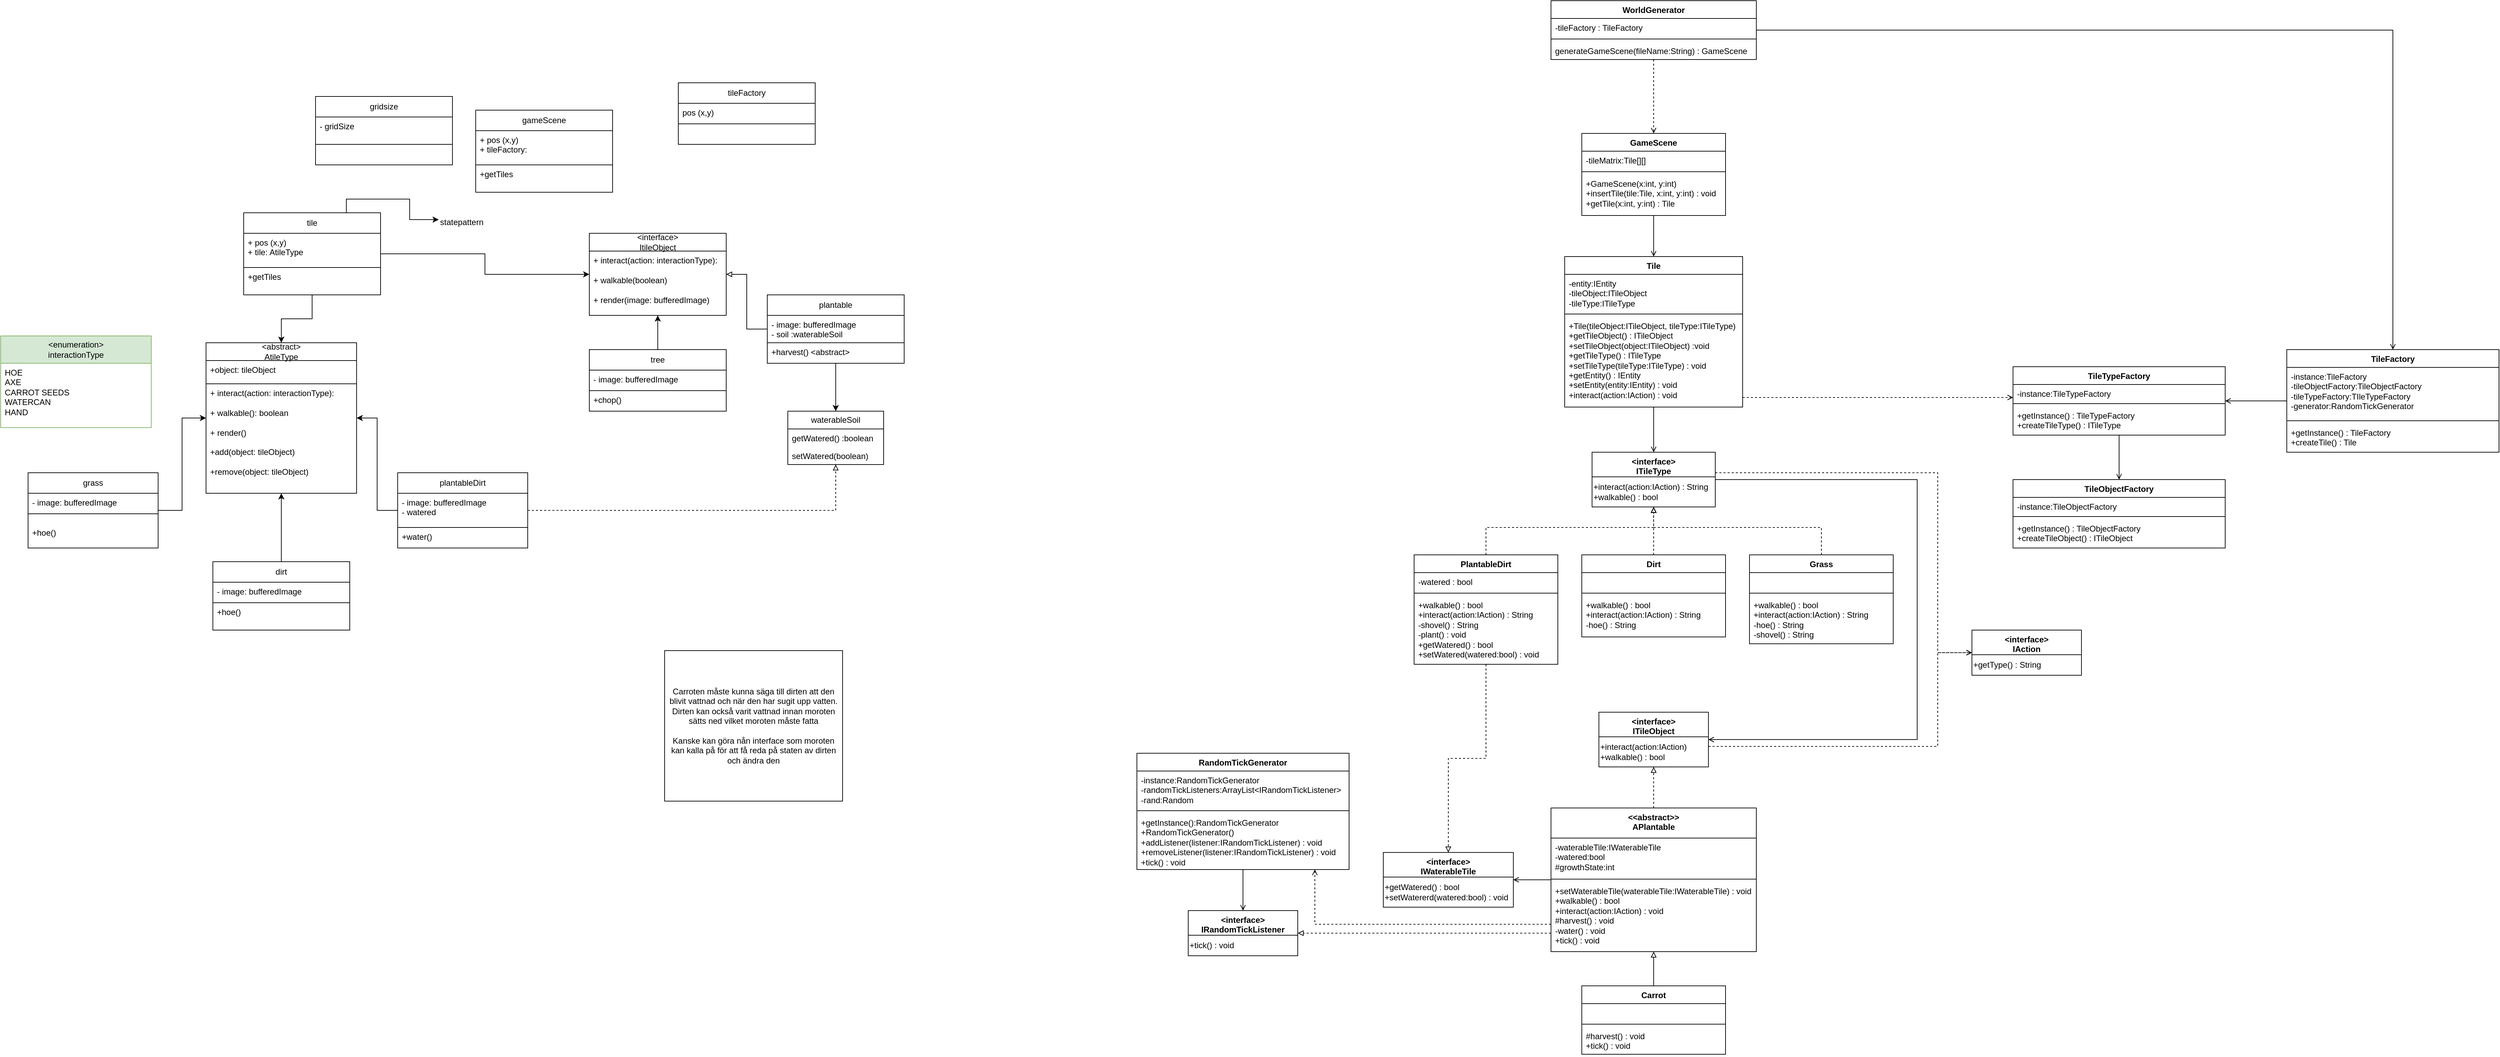 <mxfile version="25.0.3">
  <diagram name="Sida-1" id="Y1j0zhgqOLCsYzoXeZtR">
    <mxGraphModel dx="4975" dy="3433" grid="1" gridSize="10" guides="1" tooltips="1" connect="1" arrows="1" fold="1" page="1" pageScale="1" pageWidth="827" pageHeight="1169" math="0" shadow="0">
      <root>
        <mxCell id="0" />
        <mxCell id="1" parent="0" />
        <mxCell id="sIzIB-XZMuE6dHfO2kSs-16" value="&lt;div&gt;&amp;lt;abstract&amp;gt;&lt;br&gt;&lt;/div&gt;&lt;div&gt;AtileType&lt;/div&gt;" style="swimlane;fontStyle=0;childLayout=stackLayout;horizontal=1;startSize=26;fillColor=none;horizontalStack=0;resizeParent=1;resizeParentMax=0;resizeLast=0;collapsible=1;marginBottom=0;whiteSpace=wrap;html=1;" parent="1" vertex="1">
          <mxGeometry x="20" y="490" width="220" height="220" as="geometry" />
        </mxCell>
        <mxCell id="sIzIB-XZMuE6dHfO2kSs-78" value="+object: tileObject" style="text;strokeColor=none;fillColor=none;align=left;verticalAlign=top;spacingLeft=4;spacingRight=4;overflow=hidden;rotatable=0;points=[[0,0.5],[1,0.5]];portConstraint=eastwest;whiteSpace=wrap;html=1;" parent="sIzIB-XZMuE6dHfO2kSs-16" vertex="1">
          <mxGeometry y="26" width="220" height="34" as="geometry" />
        </mxCell>
        <mxCell id="sIzIB-XZMuE6dHfO2kSs-17" value="+ interact(action: interactionType):&lt;div&gt;&lt;br&gt;&lt;/div&gt;&lt;div&gt;+ walkable(): boolean&lt;br&gt;&lt;/div&gt;&lt;div&gt;&lt;br&gt;&lt;/div&gt;&lt;div&gt;+ render()&lt;br&gt;&lt;/div&gt;&lt;div&gt;&lt;br&gt;&lt;/div&gt;&lt;div&gt;+add(object: tileObject)&lt;/div&gt;&lt;div&gt;&lt;br&gt;&lt;/div&gt;&lt;div&gt;+remove(object: tileObject)&lt;/div&gt;&lt;div&gt;&lt;br&gt;&lt;/div&gt;&lt;div&gt;&lt;br&gt;&lt;/div&gt;" style="text;strokeColor=default;fillColor=none;align=left;verticalAlign=top;spacingLeft=4;spacingRight=4;overflow=hidden;rotatable=0;points=[[0,0.5],[1,0.5]];portConstraint=eastwest;whiteSpace=wrap;html=1;" parent="sIzIB-XZMuE6dHfO2kSs-16" vertex="1">
          <mxGeometry y="60" width="220" height="160" as="geometry" />
        </mxCell>
        <mxCell id="sIzIB-XZMuE6dHfO2kSs-32" style="edgeStyle=orthogonalEdgeStyle;rounded=0;orthogonalLoop=1;jettySize=auto;html=1;" parent="1" source="sIzIB-XZMuE6dHfO2kSs-30" target="sIzIB-XZMuE6dHfO2kSs-16" edge="1">
          <mxGeometry relative="1" as="geometry" />
        </mxCell>
        <mxCell id="WeTuNVZqNts5gVV0klB0-11" style="edgeStyle=orthogonalEdgeStyle;rounded=0;orthogonalLoop=1;jettySize=auto;html=1;endArrow=block;endFill=0;dashed=1;" parent="1" source="sIzIB-XZMuE6dHfO2kSs-30" target="WeTuNVZqNts5gVV0klB0-5" edge="1">
          <mxGeometry relative="1" as="geometry" />
        </mxCell>
        <mxCell id="sIzIB-XZMuE6dHfO2kSs-30" value="plantableDirt" style="swimlane;fontStyle=0;childLayout=stackLayout;horizontal=1;startSize=30;fillColor=none;horizontalStack=0;resizeParent=1;resizeParentMax=0;resizeLast=0;collapsible=1;marginBottom=0;whiteSpace=wrap;html=1;" parent="1" vertex="1">
          <mxGeometry x="300" y="680" width="190" height="110" as="geometry" />
        </mxCell>
        <mxCell id="sIzIB-XZMuE6dHfO2kSs-38" value="&lt;div&gt;- image: bufferedImage&lt;/div&gt;&lt;div&gt;- watered&lt;br&gt;&lt;/div&gt;" style="text;strokeColor=default;fillColor=none;align=left;verticalAlign=top;spacingLeft=4;spacingRight=4;overflow=hidden;rotatable=0;points=[[0,0.5],[1,0.5]];portConstraint=eastwest;whiteSpace=wrap;html=1;" parent="sIzIB-XZMuE6dHfO2kSs-30" vertex="1">
          <mxGeometry y="30" width="190" height="50" as="geometry" />
        </mxCell>
        <mxCell id="sIzIB-XZMuE6dHfO2kSs-37" value="&lt;div&gt;+water()&lt;br&gt;&lt;/div&gt;&lt;div&gt;&lt;br&gt;&lt;br&gt;&lt;/div&gt;" style="text;strokeColor=default;fillColor=none;align=left;verticalAlign=top;spacingLeft=4;spacingRight=4;overflow=hidden;rotatable=0;points=[[0,0.5],[1,0.5]];portConstraint=eastwest;whiteSpace=wrap;html=1;" parent="sIzIB-XZMuE6dHfO2kSs-30" vertex="1">
          <mxGeometry y="80" width="190" height="30" as="geometry" />
        </mxCell>
        <mxCell id="sIzIB-XZMuE6dHfO2kSs-42" style="edgeStyle=orthogonalEdgeStyle;rounded=0;orthogonalLoop=1;jettySize=auto;html=1;" parent="1" source="sIzIB-XZMuE6dHfO2kSs-39" target="sIzIB-XZMuE6dHfO2kSs-16" edge="1">
          <mxGeometry relative="1" as="geometry" />
        </mxCell>
        <mxCell id="sIzIB-XZMuE6dHfO2kSs-39" value="dirt" style="swimlane;fontStyle=0;childLayout=stackLayout;horizontal=1;startSize=30;fillColor=none;horizontalStack=0;resizeParent=1;resizeParentMax=0;resizeLast=0;collapsible=1;marginBottom=0;whiteSpace=wrap;html=1;" parent="1" vertex="1">
          <mxGeometry x="30" y="810" width="200" height="100" as="geometry" />
        </mxCell>
        <mxCell id="sIzIB-XZMuE6dHfO2kSs-40" value="&lt;div&gt;- image: bufferedImage&lt;/div&gt;" style="text;strokeColor=default;fillColor=none;align=left;verticalAlign=top;spacingLeft=4;spacingRight=4;overflow=hidden;rotatable=0;points=[[0,0.5],[1,0.5]];portConstraint=eastwest;whiteSpace=wrap;html=1;" parent="sIzIB-XZMuE6dHfO2kSs-39" vertex="1">
          <mxGeometry y="30" width="200" height="30" as="geometry" />
        </mxCell>
        <mxCell id="sIzIB-XZMuE6dHfO2kSs-41" value="&lt;div&gt;+hoe()&lt;br&gt;&lt;/div&gt;&lt;div&gt;&lt;br&gt;&lt;br&gt;&lt;/div&gt;" style="text;strokeColor=default;fillColor=none;align=left;verticalAlign=top;spacingLeft=4;spacingRight=4;overflow=hidden;rotatable=0;points=[[0,0.5],[1,0.5]];portConstraint=eastwest;whiteSpace=wrap;html=1;" parent="sIzIB-XZMuE6dHfO2kSs-39" vertex="1">
          <mxGeometry y="60" width="200" height="40" as="geometry" />
        </mxCell>
        <mxCell id="sIzIB-XZMuE6dHfO2kSs-46" style="edgeStyle=orthogonalEdgeStyle;rounded=0;orthogonalLoop=1;jettySize=auto;html=1;" parent="1" source="sIzIB-XZMuE6dHfO2kSs-43" target="sIzIB-XZMuE6dHfO2kSs-16" edge="1">
          <mxGeometry relative="1" as="geometry" />
        </mxCell>
        <mxCell id="sIzIB-XZMuE6dHfO2kSs-43" value="grass" style="swimlane;fontStyle=0;childLayout=stackLayout;horizontal=1;startSize=30;fillColor=none;horizontalStack=0;resizeParent=1;resizeParentMax=0;resizeLast=0;collapsible=1;marginBottom=0;whiteSpace=wrap;html=1;" parent="1" vertex="1">
          <mxGeometry x="-240" y="680" width="190" height="110" as="geometry" />
        </mxCell>
        <mxCell id="sIzIB-XZMuE6dHfO2kSs-44" value="&lt;div&gt;- image: bufferedImage&lt;/div&gt;" style="text;strokeColor=default;fillColor=none;align=left;verticalAlign=top;spacingLeft=4;spacingRight=4;overflow=hidden;rotatable=0;points=[[0,0.5],[1,0.5]];portConstraint=eastwest;whiteSpace=wrap;html=1;" parent="sIzIB-XZMuE6dHfO2kSs-43" vertex="1">
          <mxGeometry y="30" width="190" height="30" as="geometry" />
        </mxCell>
        <mxCell id="sIzIB-XZMuE6dHfO2kSs-45" value="&lt;br&gt;&lt;div&gt;+hoe()&lt;br&gt;&lt;/div&gt;&lt;div&gt;&lt;br&gt;&lt;br&gt;&lt;/div&gt;" style="text;strokeColor=default;fillColor=none;align=left;verticalAlign=top;spacingLeft=4;spacingRight=4;overflow=hidden;rotatable=0;points=[[0,0.5],[1,0.5]];portConstraint=eastwest;whiteSpace=wrap;html=1;" parent="sIzIB-XZMuE6dHfO2kSs-43" vertex="1">
          <mxGeometry y="60" width="190" height="50" as="geometry" />
        </mxCell>
        <mxCell id="sIzIB-XZMuE6dHfO2kSs-47" value="&lt;div&gt;&amp;lt;interface&amp;gt;&lt;br&gt;&lt;/div&gt;&lt;div&gt;ItileObject&lt;/div&gt;" style="swimlane;fontStyle=0;childLayout=stackLayout;horizontal=1;startSize=26;fillColor=none;horizontalStack=0;resizeParent=1;resizeParentMax=0;resizeLast=0;collapsible=1;marginBottom=0;whiteSpace=wrap;html=1;" parent="1" vertex="1">
          <mxGeometry x="580" y="330" width="200" height="120" as="geometry" />
        </mxCell>
        <mxCell id="sIzIB-XZMuE6dHfO2kSs-48" value="+ interact(action: interactionType):&lt;div&gt;&lt;br&gt;&lt;/div&gt;&lt;div&gt;+ walkable(boolean)&lt;/div&gt;&lt;div&gt;&lt;br&gt;&lt;/div&gt;&lt;div&gt;+ render(image: bufferedImage)&lt;br&gt;&lt;/div&gt;" style="text;strokeColor=none;fillColor=none;align=left;verticalAlign=top;spacingLeft=4;spacingRight=4;overflow=hidden;rotatable=0;points=[[0,0.5],[1,0.5]];portConstraint=eastwest;whiteSpace=wrap;html=1;" parent="sIzIB-XZMuE6dHfO2kSs-47" vertex="1">
          <mxGeometry y="26" width="200" height="94" as="geometry" />
        </mxCell>
        <mxCell id="sIzIB-XZMuE6dHfO2kSs-52" style="edgeStyle=orthogonalEdgeStyle;rounded=0;orthogonalLoop=1;jettySize=auto;html=1;endArrow=block;endFill=0;" parent="1" source="sIzIB-XZMuE6dHfO2kSs-49" target="sIzIB-XZMuE6dHfO2kSs-47" edge="1">
          <mxGeometry relative="1" as="geometry" />
        </mxCell>
        <mxCell id="WeTuNVZqNts5gVV0klB0-9" style="edgeStyle=orthogonalEdgeStyle;rounded=0;orthogonalLoop=1;jettySize=auto;html=1;" parent="1" source="sIzIB-XZMuE6dHfO2kSs-49" target="WeTuNVZqNts5gVV0klB0-5" edge="1">
          <mxGeometry relative="1" as="geometry" />
        </mxCell>
        <mxCell id="sIzIB-XZMuE6dHfO2kSs-49" value="plantable" style="swimlane;fontStyle=0;childLayout=stackLayout;horizontal=1;startSize=30;fillColor=none;horizontalStack=0;resizeParent=1;resizeParentMax=0;resizeLast=0;collapsible=1;marginBottom=0;whiteSpace=wrap;html=1;" parent="1" vertex="1">
          <mxGeometry x="840" y="420" width="200" height="100" as="geometry" />
        </mxCell>
        <mxCell id="sIzIB-XZMuE6dHfO2kSs-50" value="&lt;div&gt;- image: bufferedImage&lt;/div&gt;&lt;div&gt;- soil :waterableSoil&lt;/div&gt;" style="text;strokeColor=default;fillColor=none;align=left;verticalAlign=top;spacingLeft=4;spacingRight=4;overflow=hidden;rotatable=0;points=[[0,0.5],[1,0.5]];portConstraint=eastwest;whiteSpace=wrap;html=1;" parent="sIzIB-XZMuE6dHfO2kSs-49" vertex="1">
          <mxGeometry y="30" width="200" height="40" as="geometry" />
        </mxCell>
        <mxCell id="sIzIB-XZMuE6dHfO2kSs-51" value="&lt;div&gt;+harvest() &amp;lt;abstract&amp;gt;&lt;br&gt;&lt;/div&gt;&lt;div&gt;&lt;br&gt;&lt;br&gt;&lt;/div&gt;" style="text;strokeColor=default;fillColor=none;align=left;verticalAlign=top;spacingLeft=4;spacingRight=4;overflow=hidden;rotatable=0;points=[[0,0.5],[1,0.5]];portConstraint=eastwest;whiteSpace=wrap;html=1;" parent="sIzIB-XZMuE6dHfO2kSs-49" vertex="1">
          <mxGeometry y="70" width="200" height="30" as="geometry" />
        </mxCell>
        <mxCell id="sIzIB-XZMuE6dHfO2kSs-56" style="edgeStyle=orthogonalEdgeStyle;rounded=0;orthogonalLoop=1;jettySize=auto;html=1;" parent="1" source="sIzIB-XZMuE6dHfO2kSs-53" target="sIzIB-XZMuE6dHfO2kSs-47" edge="1">
          <mxGeometry relative="1" as="geometry" />
        </mxCell>
        <mxCell id="sIzIB-XZMuE6dHfO2kSs-53" value="tree" style="swimlane;fontStyle=0;childLayout=stackLayout;horizontal=1;startSize=30;fillColor=none;horizontalStack=0;resizeParent=1;resizeParentMax=0;resizeLast=0;collapsible=1;marginBottom=0;whiteSpace=wrap;html=1;" parent="1" vertex="1">
          <mxGeometry x="580" y="500" width="200" height="90" as="geometry" />
        </mxCell>
        <mxCell id="sIzIB-XZMuE6dHfO2kSs-54" value="&lt;div&gt;- image: bufferedImage&lt;/div&gt;" style="text;strokeColor=default;fillColor=none;align=left;verticalAlign=top;spacingLeft=4;spacingRight=4;overflow=hidden;rotatable=0;points=[[0,0.5],[1,0.5]];portConstraint=eastwest;whiteSpace=wrap;html=1;" parent="sIzIB-XZMuE6dHfO2kSs-53" vertex="1">
          <mxGeometry y="30" width="200" height="30" as="geometry" />
        </mxCell>
        <mxCell id="sIzIB-XZMuE6dHfO2kSs-55" value="&lt;div&gt;+chop()&lt;br&gt;&lt;/div&gt;&lt;div&gt;&lt;br&gt;&lt;br&gt;&lt;/div&gt;" style="text;strokeColor=default;fillColor=none;align=left;verticalAlign=top;spacingLeft=4;spacingRight=4;overflow=hidden;rotatable=0;points=[[0,0.5],[1,0.5]];portConstraint=eastwest;whiteSpace=wrap;html=1;" parent="sIzIB-XZMuE6dHfO2kSs-53" vertex="1">
          <mxGeometry y="60" width="200" height="30" as="geometry" />
        </mxCell>
        <mxCell id="sIzIB-XZMuE6dHfO2kSs-57" value="&amp;lt;enumeration&amp;gt;&lt;br&gt;&lt;div&gt;interactionType&lt;/div&gt;" style="swimlane;fontStyle=0;childLayout=stackLayout;horizontal=1;startSize=40;fillColor=#d5e8d4;horizontalStack=0;resizeParent=1;resizeParentMax=0;resizeLast=0;collapsible=1;marginBottom=0;whiteSpace=wrap;html=1;strokeColor=#82b366;" parent="1" vertex="1">
          <mxGeometry x="-280" y="480" width="220" height="134" as="geometry" />
        </mxCell>
        <mxCell id="sIzIB-XZMuE6dHfO2kSs-58" value="&lt;div&gt;HOE&lt;/div&gt;&lt;div&gt;AXE&lt;/div&gt;&lt;div&gt;CARROT SEEDS&lt;/div&gt;&lt;div&gt;WATERCAN&lt;/div&gt;&lt;div&gt;HAND&lt;br&gt;&lt;/div&gt;" style="text;strokeColor=none;fillColor=none;align=left;verticalAlign=top;spacingLeft=4;spacingRight=4;overflow=hidden;rotatable=0;points=[[0,0.5],[1,0.5]];portConstraint=eastwest;whiteSpace=wrap;html=1;" parent="sIzIB-XZMuE6dHfO2kSs-57" vertex="1">
          <mxGeometry y="40" width="220" height="94" as="geometry" />
        </mxCell>
        <mxCell id="sIzIB-XZMuE6dHfO2kSs-66" value="gameScene" style="swimlane;fontStyle=0;childLayout=stackLayout;horizontal=1;startSize=30;fillColor=none;horizontalStack=0;resizeParent=1;resizeParentMax=0;resizeLast=0;collapsible=1;marginBottom=0;whiteSpace=wrap;html=1;" parent="1" vertex="1">
          <mxGeometry x="414" y="150" width="200" height="120" as="geometry" />
        </mxCell>
        <mxCell id="sIzIB-XZMuE6dHfO2kSs-67" value="&lt;div&gt;+ pos (x,y)&lt;/div&gt;&lt;div&gt;+ tileFactory:&lt;br&gt;&lt;/div&gt;" style="text;strokeColor=default;fillColor=none;align=left;verticalAlign=top;spacingLeft=4;spacingRight=4;overflow=hidden;rotatable=0;points=[[0,0.5],[1,0.5]];portConstraint=eastwest;whiteSpace=wrap;html=1;" parent="sIzIB-XZMuE6dHfO2kSs-66" vertex="1">
          <mxGeometry y="30" width="200" height="50" as="geometry" />
        </mxCell>
        <mxCell id="sIzIB-XZMuE6dHfO2kSs-68" value="&lt;div&gt;+getTiles&lt;/div&gt;&lt;div&gt;&lt;br&gt;&lt;/div&gt;" style="text;strokeColor=default;fillColor=none;align=left;verticalAlign=top;spacingLeft=4;spacingRight=4;overflow=hidden;rotatable=0;points=[[0,0.5],[1,0.5]];portConstraint=eastwest;whiteSpace=wrap;html=1;" parent="sIzIB-XZMuE6dHfO2kSs-66" vertex="1">
          <mxGeometry y="80" width="200" height="40" as="geometry" />
        </mxCell>
        <mxCell id="sIzIB-XZMuE6dHfO2kSs-69" value="gridsize" style="swimlane;fontStyle=0;childLayout=stackLayout;horizontal=1;startSize=30;fillColor=none;horizontalStack=0;resizeParent=1;resizeParentMax=0;resizeLast=0;collapsible=1;marginBottom=0;whiteSpace=wrap;html=1;" parent="1" vertex="1">
          <mxGeometry x="180" y="130" width="200" height="100" as="geometry" />
        </mxCell>
        <mxCell id="sIzIB-XZMuE6dHfO2kSs-70" value="- gridSize" style="text;strokeColor=default;fillColor=none;align=left;verticalAlign=top;spacingLeft=4;spacingRight=4;overflow=hidden;rotatable=0;points=[[0,0.5],[1,0.5]];portConstraint=eastwest;whiteSpace=wrap;html=1;" parent="sIzIB-XZMuE6dHfO2kSs-69" vertex="1">
          <mxGeometry y="30" width="200" height="40" as="geometry" />
        </mxCell>
        <mxCell id="sIzIB-XZMuE6dHfO2kSs-71" value="&lt;div&gt;&lt;br&gt;&lt;/div&gt;&lt;div&gt;&lt;br&gt;&lt;br&gt;&lt;/div&gt;" style="text;strokeColor=default;fillColor=none;align=left;verticalAlign=top;spacingLeft=4;spacingRight=4;overflow=hidden;rotatable=0;points=[[0,0.5],[1,0.5]];portConstraint=eastwest;whiteSpace=wrap;html=1;" parent="sIzIB-XZMuE6dHfO2kSs-69" vertex="1">
          <mxGeometry y="70" width="200" height="30" as="geometry" />
        </mxCell>
        <mxCell id="sIzIB-XZMuE6dHfO2kSs-72" value="tileFactory" style="swimlane;fontStyle=0;childLayout=stackLayout;horizontal=1;startSize=30;fillColor=none;horizontalStack=0;resizeParent=1;resizeParentMax=0;resizeLast=0;collapsible=1;marginBottom=0;whiteSpace=wrap;html=1;" parent="1" vertex="1">
          <mxGeometry x="710" y="110" width="200" height="90" as="geometry" />
        </mxCell>
        <mxCell id="sIzIB-XZMuE6dHfO2kSs-73" value="pos (x,y)" style="text;strokeColor=default;fillColor=none;align=left;verticalAlign=top;spacingLeft=4;spacingRight=4;overflow=hidden;rotatable=0;points=[[0,0.5],[1,0.5]];portConstraint=eastwest;whiteSpace=wrap;html=1;" parent="sIzIB-XZMuE6dHfO2kSs-72" vertex="1">
          <mxGeometry y="30" width="200" height="30" as="geometry" />
        </mxCell>
        <mxCell id="sIzIB-XZMuE6dHfO2kSs-74" value="" style="text;strokeColor=default;fillColor=none;align=left;verticalAlign=top;spacingLeft=4;spacingRight=4;overflow=hidden;rotatable=0;points=[[0,0.5],[1,0.5]];portConstraint=eastwest;whiteSpace=wrap;html=1;" parent="sIzIB-XZMuE6dHfO2kSs-72" vertex="1">
          <mxGeometry y="60" width="200" height="30" as="geometry" />
        </mxCell>
        <mxCell id="sIzIB-XZMuE6dHfO2kSs-85" style="edgeStyle=orthogonalEdgeStyle;rounded=0;orthogonalLoop=1;jettySize=auto;html=1;exitX=0.75;exitY=0;exitDx=0;exitDy=0;" parent="1" source="sIzIB-XZMuE6dHfO2kSs-82" target="sIzIB-XZMuE6dHfO2kSs-86" edge="1">
          <mxGeometry relative="1" as="geometry">
            <mxPoint x="450" y="430" as="targetPoint" />
          </mxGeometry>
        </mxCell>
        <mxCell id="sIzIB-XZMuE6dHfO2kSs-87" style="edgeStyle=orthogonalEdgeStyle;rounded=0;orthogonalLoop=1;jettySize=auto;html=1;" parent="1" source="sIzIB-XZMuE6dHfO2kSs-82" target="sIzIB-XZMuE6dHfO2kSs-16" edge="1">
          <mxGeometry relative="1" as="geometry" />
        </mxCell>
        <mxCell id="sIzIB-XZMuE6dHfO2kSs-88" style="edgeStyle=orthogonalEdgeStyle;rounded=0;orthogonalLoop=1;jettySize=auto;html=1;" parent="1" source="sIzIB-XZMuE6dHfO2kSs-82" target="sIzIB-XZMuE6dHfO2kSs-47" edge="1">
          <mxGeometry relative="1" as="geometry" />
        </mxCell>
        <mxCell id="sIzIB-XZMuE6dHfO2kSs-82" value="tile" style="swimlane;fontStyle=0;childLayout=stackLayout;horizontal=1;startSize=30;fillColor=none;horizontalStack=0;resizeParent=1;resizeParentMax=0;resizeLast=0;collapsible=1;marginBottom=0;whiteSpace=wrap;html=1;" parent="1" vertex="1">
          <mxGeometry x="75" y="300" width="200" height="120" as="geometry" />
        </mxCell>
        <mxCell id="sIzIB-XZMuE6dHfO2kSs-83" value="&lt;div&gt;+ pos (x,y)&lt;/div&gt;&lt;div&gt;+ tile: AtileType&lt;br&gt;&lt;/div&gt;" style="text;strokeColor=default;fillColor=none;align=left;verticalAlign=top;spacingLeft=4;spacingRight=4;overflow=hidden;rotatable=0;points=[[0,0.5],[1,0.5]];portConstraint=eastwest;whiteSpace=wrap;html=1;" parent="sIzIB-XZMuE6dHfO2kSs-82" vertex="1">
          <mxGeometry y="30" width="200" height="50" as="geometry" />
        </mxCell>
        <mxCell id="sIzIB-XZMuE6dHfO2kSs-84" value="&lt;div&gt;+getTiles&lt;/div&gt;&lt;div&gt;&lt;br&gt;&lt;/div&gt;" style="text;strokeColor=default;fillColor=none;align=left;verticalAlign=top;spacingLeft=4;spacingRight=4;overflow=hidden;rotatable=0;points=[[0,0.5],[1,0.5]];portConstraint=eastwest;whiteSpace=wrap;html=1;" parent="sIzIB-XZMuE6dHfO2kSs-82" vertex="1">
          <mxGeometry y="80" width="200" height="40" as="geometry" />
        </mxCell>
        <mxCell id="sIzIB-XZMuE6dHfO2kSs-86" value="statepattern" style="text;html=1;whiteSpace=wrap;overflow=hidden;rounded=0;" parent="1" vertex="1">
          <mxGeometry x="360" y="300" width="180" height="20" as="geometry" />
        </mxCell>
        <mxCell id="WeTuNVZqNts5gVV0klB0-1" value="Carroten måste kunna säga till dirten att den blivit vattnad och när den har sugit upp vatten. Dirten kan också varit vattnad innan moroten sätts ned vilket moroten måste fatta&lt;div&gt;&lt;br&gt;&lt;/div&gt;&lt;div&gt;Kanske kan göra nån interface som moroten kan kalla på för att få reda på staten av dirten och ändra den&lt;/div&gt;" style="rounded=0;whiteSpace=wrap;html=1;" parent="1" vertex="1">
          <mxGeometry x="690" y="940" width="260" height="220" as="geometry" />
        </mxCell>
        <mxCell id="WeTuNVZqNts5gVV0klB0-5" value="waterableSoil" style="swimlane;fontStyle=0;childLayout=stackLayout;horizontal=1;startSize=26;fillColor=none;horizontalStack=0;resizeParent=1;resizeParentMax=0;resizeLast=0;collapsible=1;marginBottom=0;whiteSpace=wrap;html=1;" parent="1" vertex="1">
          <mxGeometry x="870" y="590" width="140" height="78" as="geometry" />
        </mxCell>
        <mxCell id="WeTuNVZqNts5gVV0klB0-6" value="getWatered() :boolean" style="text;strokeColor=none;fillColor=none;align=left;verticalAlign=top;spacingLeft=4;spacingRight=4;overflow=hidden;rotatable=0;points=[[0,0.5],[1,0.5]];portConstraint=eastwest;whiteSpace=wrap;html=1;" parent="WeTuNVZqNts5gVV0klB0-5" vertex="1">
          <mxGeometry y="26" width="140" height="26" as="geometry" />
        </mxCell>
        <mxCell id="WeTuNVZqNts5gVV0klB0-7" value="setWatered(boolean)" style="text;strokeColor=none;fillColor=none;align=left;verticalAlign=top;spacingLeft=4;spacingRight=4;overflow=hidden;rotatable=0;points=[[0,0.5],[1,0.5]];portConstraint=eastwest;whiteSpace=wrap;html=1;" parent="WeTuNVZqNts5gVV0klB0-5" vertex="1">
          <mxGeometry y="52" width="140" height="26" as="geometry" />
        </mxCell>
        <mxCell id="nK5WX2Lo6PBQWlpcMVZI-44" style="edgeStyle=orthogonalEdgeStyle;rounded=0;orthogonalLoop=1;jettySize=auto;html=1;endArrow=open;endFill=0;" parent="1" source="nK5WX2Lo6PBQWlpcMVZI-1" target="nK5WX2Lo6PBQWlpcMVZI-5" edge="1">
          <mxGeometry relative="1" as="geometry" />
        </mxCell>
        <mxCell id="nK5WX2Lo6PBQWlpcMVZI-1" value="GameScene" style="swimlane;fontStyle=1;align=center;verticalAlign=top;childLayout=stackLayout;horizontal=1;startSize=26;horizontalStack=0;resizeParent=1;resizeParentMax=0;resizeLast=0;collapsible=1;marginBottom=0;whiteSpace=wrap;html=1;" parent="1" vertex="1">
          <mxGeometry x="2030" y="184" width="210" height="120" as="geometry" />
        </mxCell>
        <mxCell id="nK5WX2Lo6PBQWlpcMVZI-2" value="-tileMatrix:Tile[][]" style="text;strokeColor=none;fillColor=none;align=left;verticalAlign=top;spacingLeft=4;spacingRight=4;overflow=hidden;rotatable=0;points=[[0,0.5],[1,0.5]];portConstraint=eastwest;whiteSpace=wrap;html=1;" parent="nK5WX2Lo6PBQWlpcMVZI-1" vertex="1">
          <mxGeometry y="26" width="210" height="26" as="geometry" />
        </mxCell>
        <mxCell id="nK5WX2Lo6PBQWlpcMVZI-3" value="" style="line;strokeWidth=1;fillColor=none;align=left;verticalAlign=middle;spacingTop=-1;spacingLeft=3;spacingRight=3;rotatable=0;labelPosition=right;points=[];portConstraint=eastwest;strokeColor=inherit;" parent="nK5WX2Lo6PBQWlpcMVZI-1" vertex="1">
          <mxGeometry y="52" width="210" height="8" as="geometry" />
        </mxCell>
        <mxCell id="nK5WX2Lo6PBQWlpcMVZI-4" value="+GameScene(x:int, y:int)&lt;div&gt;+insertTile(tile:Tile, x:int, y:int) : void&lt;/div&gt;&lt;div&gt;+getTile(x:int, y:int) : Tile&lt;/div&gt;" style="text;strokeColor=none;fillColor=none;align=left;verticalAlign=top;spacingLeft=4;spacingRight=4;overflow=hidden;rotatable=0;points=[[0,0.5],[1,0.5]];portConstraint=eastwest;whiteSpace=wrap;html=1;" parent="nK5WX2Lo6PBQWlpcMVZI-1" vertex="1">
          <mxGeometry y="60" width="210" height="60" as="geometry" />
        </mxCell>
        <mxCell id="nK5WX2Lo6PBQWlpcMVZI-48" style="edgeStyle=orthogonalEdgeStyle;rounded=0;orthogonalLoop=1;jettySize=auto;html=1;endArrow=open;endFill=0;" parent="1" source="nK5WX2Lo6PBQWlpcMVZI-5" target="nK5WX2Lo6PBQWlpcMVZI-18" edge="1">
          <mxGeometry relative="1" as="geometry" />
        </mxCell>
        <mxCell id="5G94WC8Hx6DRHlGbLjIm-7" style="edgeStyle=orthogonalEdgeStyle;rounded=0;orthogonalLoop=1;jettySize=auto;html=1;endArrow=open;endFill=0;dashed=1;" parent="1" source="nK5WX2Lo6PBQWlpcMVZI-5" target="nK5WX2Lo6PBQWlpcMVZI-66" edge="1">
          <mxGeometry relative="1" as="geometry">
            <Array as="points">
              <mxPoint x="2410" y="570" />
              <mxPoint x="2410" y="570" />
            </Array>
          </mxGeometry>
        </mxCell>
        <mxCell id="nK5WX2Lo6PBQWlpcMVZI-5" value="Tile" style="swimlane;fontStyle=1;align=center;verticalAlign=top;childLayout=stackLayout;horizontal=1;startSize=26;horizontalStack=0;resizeParent=1;resizeParentMax=0;resizeLast=0;collapsible=1;marginBottom=0;whiteSpace=wrap;html=1;" parent="1" vertex="1">
          <mxGeometry x="2005" y="364" width="260" height="220" as="geometry" />
        </mxCell>
        <mxCell id="nK5WX2Lo6PBQWlpcMVZI-6" value="-entity:IEntity&lt;div&gt;-tileObject:ITileObject&lt;/div&gt;&lt;div&gt;-tileType:ITileType&lt;/div&gt;" style="text;strokeColor=none;fillColor=none;align=left;verticalAlign=top;spacingLeft=4;spacingRight=4;overflow=hidden;rotatable=0;points=[[0,0.5],[1,0.5]];portConstraint=eastwest;whiteSpace=wrap;html=1;" parent="nK5WX2Lo6PBQWlpcMVZI-5" vertex="1">
          <mxGeometry y="26" width="260" height="54" as="geometry" />
        </mxCell>
        <mxCell id="nK5WX2Lo6PBQWlpcMVZI-7" value="" style="line;strokeWidth=1;fillColor=none;align=left;verticalAlign=middle;spacingTop=-1;spacingLeft=3;spacingRight=3;rotatable=0;labelPosition=right;points=[];portConstraint=eastwest;strokeColor=inherit;" parent="nK5WX2Lo6PBQWlpcMVZI-5" vertex="1">
          <mxGeometry y="80" width="260" height="8" as="geometry" />
        </mxCell>
        <mxCell id="nK5WX2Lo6PBQWlpcMVZI-8" value="+Tile(tileObject:ITileObject, tileType:ITileType)&lt;div&gt;+getTileObject() : ITileObject&lt;/div&gt;&lt;div&gt;+setTileObject(object:ITileObject) :void&lt;/div&gt;&lt;div&gt;+getTileType() : ITileType&lt;/div&gt;&lt;div&gt;+setTileType(tileType:ITileType) : void&lt;/div&gt;&lt;div&gt;+getEntity() : IEntity&lt;/div&gt;&lt;div&gt;+setEntity(entity:IEntity) : void&lt;/div&gt;&lt;div&gt;+interact(action:IAction) : void&lt;/div&gt;" style="text;strokeColor=none;fillColor=none;align=left;verticalAlign=top;spacingLeft=4;spacingRight=4;overflow=hidden;rotatable=0;points=[[0,0.5],[1,0.5]];portConstraint=eastwest;whiteSpace=wrap;html=1;" parent="nK5WX2Lo6PBQWlpcMVZI-5" vertex="1">
          <mxGeometry y="88" width="260" height="132" as="geometry" />
        </mxCell>
        <mxCell id="nK5WX2Lo6PBQWlpcMVZI-9" value="&amp;lt;interface&amp;gt;&lt;div&gt;IAction&lt;/div&gt;" style="swimlane;fontStyle=1;align=center;verticalAlign=top;childLayout=stackLayout;horizontal=1;startSize=36;horizontalStack=0;resizeParent=1;resizeParentMax=0;resizeLast=0;collapsible=1;marginBottom=0;whiteSpace=wrap;html=1;" parent="1" vertex="1">
          <mxGeometry x="2600" y="910" width="160" height="66" as="geometry" />
        </mxCell>
        <mxCell id="nK5WX2Lo6PBQWlpcMVZI-13" value="+getType() : String" style="text;html=1;align=left;verticalAlign=middle;whiteSpace=wrap;rounded=0;" parent="nK5WX2Lo6PBQWlpcMVZI-9" vertex="1">
          <mxGeometry y="36" width="160" height="30" as="geometry" />
        </mxCell>
        <mxCell id="5G94WC8Hx6DRHlGbLjIm-16" style="edgeStyle=orthogonalEdgeStyle;rounded=0;orthogonalLoop=1;jettySize=auto;html=1;dashed=1;endArrow=open;endFill=0;" parent="1" source="nK5WX2Lo6PBQWlpcMVZI-16" target="nK5WX2Lo6PBQWlpcMVZI-9" edge="1">
          <mxGeometry relative="1" as="geometry">
            <Array as="points">
              <mxPoint x="2550" y="1080" />
              <mxPoint x="2550" y="943" />
            </Array>
          </mxGeometry>
        </mxCell>
        <mxCell id="nK5WX2Lo6PBQWlpcMVZI-16" value="&amp;lt;interface&amp;gt;&lt;div&gt;ITileObject&lt;/div&gt;" style="swimlane;fontStyle=1;align=center;verticalAlign=top;childLayout=stackLayout;horizontal=1;startSize=36;horizontalStack=0;resizeParent=1;resizeParentMax=0;resizeLast=0;collapsible=1;marginBottom=0;whiteSpace=wrap;html=1;" parent="1" vertex="1">
          <mxGeometry x="2055" y="1030" width="160" height="80" as="geometry" />
        </mxCell>
        <mxCell id="nK5WX2Lo6PBQWlpcMVZI-17" value="+interact(action:IAction)&lt;div&gt;+walkable() : bool&lt;/div&gt;" style="text;html=1;align=left;verticalAlign=middle;whiteSpace=wrap;rounded=0;" parent="nK5WX2Lo6PBQWlpcMVZI-16" vertex="1">
          <mxGeometry y="36" width="160" height="44" as="geometry" />
        </mxCell>
        <mxCell id="5G94WC8Hx6DRHlGbLjIm-2" style="edgeStyle=orthogonalEdgeStyle;rounded=0;orthogonalLoop=1;jettySize=auto;html=1;endArrow=open;endFill=0;" parent="1" source="nK5WX2Lo6PBQWlpcMVZI-18" target="nK5WX2Lo6PBQWlpcMVZI-16" edge="1">
          <mxGeometry relative="1" as="geometry">
            <Array as="points">
              <mxPoint x="2520" y="690" />
              <mxPoint x="2520" y="1070" />
            </Array>
          </mxGeometry>
        </mxCell>
        <mxCell id="5G94WC8Hx6DRHlGbLjIm-15" style="edgeStyle=orthogonalEdgeStyle;rounded=0;orthogonalLoop=1;jettySize=auto;html=1;dashed=1;endArrow=open;endFill=0;" parent="1" source="nK5WX2Lo6PBQWlpcMVZI-18" target="nK5WX2Lo6PBQWlpcMVZI-9" edge="1">
          <mxGeometry relative="1" as="geometry">
            <Array as="points">
              <mxPoint x="2550" y="680" />
              <mxPoint x="2550" y="943" />
            </Array>
          </mxGeometry>
        </mxCell>
        <mxCell id="nK5WX2Lo6PBQWlpcMVZI-18" value="&amp;lt;interface&amp;gt;&lt;div&gt;ITileType&lt;/div&gt;" style="swimlane;fontStyle=1;align=center;verticalAlign=top;childLayout=stackLayout;horizontal=1;startSize=36;horizontalStack=0;resizeParent=1;resizeParentMax=0;resizeLast=0;collapsible=1;marginBottom=0;whiteSpace=wrap;html=1;" parent="1" vertex="1">
          <mxGeometry x="2045" y="650" width="180" height="80" as="geometry" />
        </mxCell>
        <mxCell id="nK5WX2Lo6PBQWlpcMVZI-19" value="+interact(action:IAction) : String&lt;div&gt;+walkable() : bool&lt;/div&gt;" style="text;html=1;align=left;verticalAlign=middle;whiteSpace=wrap;rounded=0;" parent="nK5WX2Lo6PBQWlpcMVZI-18" vertex="1">
          <mxGeometry y="36" width="180" height="44" as="geometry" />
        </mxCell>
        <mxCell id="nK5WX2Lo6PBQWlpcMVZI-20" value="&amp;lt;interface&amp;gt;&lt;div&gt;IRandomTickListener&lt;/div&gt;" style="swimlane;fontStyle=1;align=center;verticalAlign=top;childLayout=stackLayout;horizontal=1;startSize=36;horizontalStack=0;resizeParent=1;resizeParentMax=0;resizeLast=0;collapsible=1;marginBottom=0;whiteSpace=wrap;html=1;" parent="1" vertex="1">
          <mxGeometry x="1455" y="1320" width="160" height="66" as="geometry" />
        </mxCell>
        <mxCell id="nK5WX2Lo6PBQWlpcMVZI-21" value="+tick() : void" style="text;html=1;align=left;verticalAlign=middle;whiteSpace=wrap;rounded=0;" parent="nK5WX2Lo6PBQWlpcMVZI-20" vertex="1">
          <mxGeometry y="36" width="160" height="30" as="geometry" />
        </mxCell>
        <mxCell id="nK5WX2Lo6PBQWlpcMVZI-22" value="&amp;lt;interface&amp;gt;&lt;div&gt;IWaterableTile&lt;/div&gt;" style="swimlane;fontStyle=1;align=center;verticalAlign=top;childLayout=stackLayout;horizontal=1;startSize=36;horizontalStack=0;resizeParent=1;resizeParentMax=0;resizeLast=0;collapsible=1;marginBottom=0;whiteSpace=wrap;html=1;" parent="1" vertex="1">
          <mxGeometry x="1740" y="1235" width="190" height="80" as="geometry" />
        </mxCell>
        <mxCell id="nK5WX2Lo6PBQWlpcMVZI-23" value="+getWatered() : bool&lt;div&gt;+setWatererd(watered:bool) : void&lt;/div&gt;" style="text;html=1;align=left;verticalAlign=middle;whiteSpace=wrap;rounded=0;" parent="nK5WX2Lo6PBQWlpcMVZI-22" vertex="1">
          <mxGeometry y="36" width="190" height="44" as="geometry" />
        </mxCell>
        <mxCell id="nK5WX2Lo6PBQWlpcMVZI-46" style="edgeStyle=orthogonalEdgeStyle;rounded=0;orthogonalLoop=1;jettySize=auto;html=1;endArrow=block;endFill=0;dashed=1;" parent="1" source="nK5WX2Lo6PBQWlpcMVZI-24" target="nK5WX2Lo6PBQWlpcMVZI-16" edge="1">
          <mxGeometry relative="1" as="geometry" />
        </mxCell>
        <mxCell id="mcpX8rL_F4ztDte36ddD-1" style="edgeStyle=orthogonalEdgeStyle;rounded=0;orthogonalLoop=1;jettySize=auto;html=1;endArrow=open;endFill=0;" edge="1" parent="1" source="nK5WX2Lo6PBQWlpcMVZI-24" target="nK5WX2Lo6PBQWlpcMVZI-22">
          <mxGeometry relative="1" as="geometry" />
        </mxCell>
        <mxCell id="mcpX8rL_F4ztDte36ddD-2" style="edgeStyle=orthogonalEdgeStyle;rounded=0;orthogonalLoop=1;jettySize=auto;html=1;endArrow=block;endFill=0;dashed=1;" edge="1" parent="1" source="nK5WX2Lo6PBQWlpcMVZI-24" target="nK5WX2Lo6PBQWlpcMVZI-20">
          <mxGeometry relative="1" as="geometry">
            <Array as="points">
              <mxPoint x="1900" y="1353" />
              <mxPoint x="1900" y="1353" />
            </Array>
          </mxGeometry>
        </mxCell>
        <mxCell id="mcpX8rL_F4ztDte36ddD-3" style="edgeStyle=orthogonalEdgeStyle;rounded=0;orthogonalLoop=1;jettySize=auto;html=1;endArrow=open;endFill=0;dashed=1;" edge="1" parent="1" source="nK5WX2Lo6PBQWlpcMVZI-24" target="nK5WX2Lo6PBQWlpcMVZI-56">
          <mxGeometry relative="1" as="geometry">
            <Array as="points">
              <mxPoint x="1640" y="1340" />
            </Array>
          </mxGeometry>
        </mxCell>
        <mxCell id="nK5WX2Lo6PBQWlpcMVZI-24" value="&amp;lt;&amp;lt;abstract&amp;gt;&amp;gt;&lt;div&gt;APlantable&lt;/div&gt;" style="swimlane;fontStyle=1;align=center;verticalAlign=top;childLayout=stackLayout;horizontal=1;startSize=44;horizontalStack=0;resizeParent=1;resizeParentMax=0;resizeLast=0;collapsible=1;marginBottom=0;whiteSpace=wrap;html=1;" parent="1" vertex="1">
          <mxGeometry x="1985" y="1170" width="300" height="210" as="geometry" />
        </mxCell>
        <mxCell id="nK5WX2Lo6PBQWlpcMVZI-25" value="-waterableTile:IWaterableTile&lt;div&gt;-watered:bool&lt;/div&gt;&lt;div&gt;#growthState:int&lt;/div&gt;" style="text;strokeColor=none;fillColor=none;align=left;verticalAlign=top;spacingLeft=4;spacingRight=4;overflow=hidden;rotatable=0;points=[[0,0.5],[1,0.5]];portConstraint=eastwest;whiteSpace=wrap;html=1;" parent="nK5WX2Lo6PBQWlpcMVZI-24" vertex="1">
          <mxGeometry y="44" width="300" height="56" as="geometry" />
        </mxCell>
        <mxCell id="nK5WX2Lo6PBQWlpcMVZI-26" value="" style="line;strokeWidth=1;fillColor=none;align=left;verticalAlign=middle;spacingTop=-1;spacingLeft=3;spacingRight=3;rotatable=0;labelPosition=right;points=[];portConstraint=eastwest;strokeColor=inherit;" parent="nK5WX2Lo6PBQWlpcMVZI-24" vertex="1">
          <mxGeometry y="100" width="300" height="8" as="geometry" />
        </mxCell>
        <mxCell id="nK5WX2Lo6PBQWlpcMVZI-27" value="+setWaterableTile(waterableTile:IWaterableTile) : void&lt;div&gt;+walkable() : bool&lt;/div&gt;&lt;div&gt;+interact(action:IAction) : void&lt;/div&gt;&lt;div&gt;#harvest() : void&lt;/div&gt;&lt;div&gt;-water() : void&lt;/div&gt;&lt;div&gt;+tick() : void&lt;/div&gt;" style="text;strokeColor=none;fillColor=none;align=left;verticalAlign=top;spacingLeft=4;spacingRight=4;overflow=hidden;rotatable=0;points=[[0,0.5],[1,0.5]];portConstraint=eastwest;whiteSpace=wrap;html=1;" parent="nK5WX2Lo6PBQWlpcMVZI-24" vertex="1">
          <mxGeometry y="108" width="300" height="102" as="geometry" />
        </mxCell>
        <mxCell id="nK5WX2Lo6PBQWlpcMVZI-47" style="edgeStyle=orthogonalEdgeStyle;rounded=0;orthogonalLoop=1;jettySize=auto;html=1;endArrow=block;endFill=0;" parent="1" source="nK5WX2Lo6PBQWlpcMVZI-28" target="nK5WX2Lo6PBQWlpcMVZI-24" edge="1">
          <mxGeometry relative="1" as="geometry" />
        </mxCell>
        <mxCell id="nK5WX2Lo6PBQWlpcMVZI-28" value="Carrot" style="swimlane;fontStyle=1;align=center;verticalAlign=top;childLayout=stackLayout;horizontal=1;startSize=26;horizontalStack=0;resizeParent=1;resizeParentMax=0;resizeLast=0;collapsible=1;marginBottom=0;whiteSpace=wrap;html=1;" parent="1" vertex="1">
          <mxGeometry x="2030" y="1430" width="210" height="100" as="geometry" />
        </mxCell>
        <mxCell id="nK5WX2Lo6PBQWlpcMVZI-29" value="&amp;nbsp;" style="text;strokeColor=none;fillColor=none;align=left;verticalAlign=top;spacingLeft=4;spacingRight=4;overflow=hidden;rotatable=0;points=[[0,0.5],[1,0.5]];portConstraint=eastwest;whiteSpace=wrap;html=1;" parent="nK5WX2Lo6PBQWlpcMVZI-28" vertex="1">
          <mxGeometry y="26" width="210" height="26" as="geometry" />
        </mxCell>
        <mxCell id="nK5WX2Lo6PBQWlpcMVZI-30" value="" style="line;strokeWidth=1;fillColor=none;align=left;verticalAlign=middle;spacingTop=-1;spacingLeft=3;spacingRight=3;rotatable=0;labelPosition=right;points=[];portConstraint=eastwest;strokeColor=inherit;" parent="nK5WX2Lo6PBQWlpcMVZI-28" vertex="1">
          <mxGeometry y="52" width="210" height="8" as="geometry" />
        </mxCell>
        <mxCell id="nK5WX2Lo6PBQWlpcMVZI-31" value="#harvest() : void&lt;div&gt;+tick() : void&lt;/div&gt;" style="text;strokeColor=none;fillColor=none;align=left;verticalAlign=top;spacingLeft=4;spacingRight=4;overflow=hidden;rotatable=0;points=[[0,0.5],[1,0.5]];portConstraint=eastwest;whiteSpace=wrap;html=1;" parent="nK5WX2Lo6PBQWlpcMVZI-28" vertex="1">
          <mxGeometry y="60" width="210" height="40" as="geometry" />
        </mxCell>
        <mxCell id="nK5WX2Lo6PBQWlpcMVZI-51" style="edgeStyle=orthogonalEdgeStyle;rounded=0;orthogonalLoop=1;jettySize=auto;html=1;dashed=1;endArrow=block;endFill=0;" parent="1" source="nK5WX2Lo6PBQWlpcMVZI-32" target="nK5WX2Lo6PBQWlpcMVZI-18" edge="1">
          <mxGeometry relative="1" as="geometry" />
        </mxCell>
        <mxCell id="nK5WX2Lo6PBQWlpcMVZI-32" value="Dirt" style="swimlane;fontStyle=1;align=center;verticalAlign=top;childLayout=stackLayout;horizontal=1;startSize=26;horizontalStack=0;resizeParent=1;resizeParentMax=0;resizeLast=0;collapsible=1;marginBottom=0;whiteSpace=wrap;html=1;" parent="1" vertex="1">
          <mxGeometry x="2030" y="800" width="210" height="120" as="geometry" />
        </mxCell>
        <mxCell id="nK5WX2Lo6PBQWlpcMVZI-33" value="&amp;nbsp;" style="text;strokeColor=none;fillColor=none;align=left;verticalAlign=top;spacingLeft=4;spacingRight=4;overflow=hidden;rotatable=0;points=[[0,0.5],[1,0.5]];portConstraint=eastwest;whiteSpace=wrap;html=1;" parent="nK5WX2Lo6PBQWlpcMVZI-32" vertex="1">
          <mxGeometry y="26" width="210" height="26" as="geometry" />
        </mxCell>
        <mxCell id="nK5WX2Lo6PBQWlpcMVZI-34" value="" style="line;strokeWidth=1;fillColor=none;align=left;verticalAlign=middle;spacingTop=-1;spacingLeft=3;spacingRight=3;rotatable=0;labelPosition=right;points=[];portConstraint=eastwest;strokeColor=inherit;" parent="nK5WX2Lo6PBQWlpcMVZI-32" vertex="1">
          <mxGeometry y="52" width="210" height="8" as="geometry" />
        </mxCell>
        <mxCell id="nK5WX2Lo6PBQWlpcMVZI-35" value="+walkable() : bool&lt;div&gt;+interact(action:IAction) : String&lt;/div&gt;&lt;div&gt;-hoe() : String&lt;/div&gt;" style="text;strokeColor=none;fillColor=none;align=left;verticalAlign=top;spacingLeft=4;spacingRight=4;overflow=hidden;rotatable=0;points=[[0,0.5],[1,0.5]];portConstraint=eastwest;whiteSpace=wrap;html=1;" parent="nK5WX2Lo6PBQWlpcMVZI-32" vertex="1">
          <mxGeometry y="60" width="210" height="60" as="geometry" />
        </mxCell>
        <mxCell id="nK5WX2Lo6PBQWlpcMVZI-52" style="edgeStyle=orthogonalEdgeStyle;rounded=0;orthogonalLoop=1;jettySize=auto;html=1;endArrow=block;endFill=0;dashed=1;" parent="1" source="nK5WX2Lo6PBQWlpcMVZI-36" target="nK5WX2Lo6PBQWlpcMVZI-18" edge="1">
          <mxGeometry relative="1" as="geometry">
            <Array as="points">
              <mxPoint x="2380" y="760" />
              <mxPoint x="2135" y="760" />
            </Array>
          </mxGeometry>
        </mxCell>
        <mxCell id="nK5WX2Lo6PBQWlpcMVZI-36" value="Grass" style="swimlane;fontStyle=1;align=center;verticalAlign=top;childLayout=stackLayout;horizontal=1;startSize=26;horizontalStack=0;resizeParent=1;resizeParentMax=0;resizeLast=0;collapsible=1;marginBottom=0;whiteSpace=wrap;html=1;" parent="1" vertex="1">
          <mxGeometry x="2275" y="800" width="210" height="130" as="geometry" />
        </mxCell>
        <mxCell id="nK5WX2Lo6PBQWlpcMVZI-37" value="&amp;nbsp;" style="text;strokeColor=none;fillColor=none;align=left;verticalAlign=top;spacingLeft=4;spacingRight=4;overflow=hidden;rotatable=0;points=[[0,0.5],[1,0.5]];portConstraint=eastwest;whiteSpace=wrap;html=1;" parent="nK5WX2Lo6PBQWlpcMVZI-36" vertex="1">
          <mxGeometry y="26" width="210" height="26" as="geometry" />
        </mxCell>
        <mxCell id="nK5WX2Lo6PBQWlpcMVZI-38" value="" style="line;strokeWidth=1;fillColor=none;align=left;verticalAlign=middle;spacingTop=-1;spacingLeft=3;spacingRight=3;rotatable=0;labelPosition=right;points=[];portConstraint=eastwest;strokeColor=inherit;" parent="nK5WX2Lo6PBQWlpcMVZI-36" vertex="1">
          <mxGeometry y="52" width="210" height="8" as="geometry" />
        </mxCell>
        <mxCell id="nK5WX2Lo6PBQWlpcMVZI-39" value="+walkable() : bool&lt;div&gt;+interact(action:IAction) : String&lt;/div&gt;&lt;div&gt;-hoe() : String&lt;/div&gt;&lt;div&gt;-shovel() : String&lt;/div&gt;" style="text;strokeColor=none;fillColor=none;align=left;verticalAlign=top;spacingLeft=4;spacingRight=4;overflow=hidden;rotatable=0;points=[[0,0.5],[1,0.5]];portConstraint=eastwest;whiteSpace=wrap;html=1;" parent="nK5WX2Lo6PBQWlpcMVZI-36" vertex="1">
          <mxGeometry y="60" width="210" height="70" as="geometry" />
        </mxCell>
        <mxCell id="nK5WX2Lo6PBQWlpcMVZI-50" style="edgeStyle=orthogonalEdgeStyle;rounded=0;orthogonalLoop=1;jettySize=auto;html=1;dashed=1;endArrow=block;endFill=0;" parent="1" source="nK5WX2Lo6PBQWlpcMVZI-40" target="nK5WX2Lo6PBQWlpcMVZI-18" edge="1">
          <mxGeometry relative="1" as="geometry">
            <Array as="points">
              <mxPoint x="1890" y="760" />
              <mxPoint x="2135" y="760" />
            </Array>
          </mxGeometry>
        </mxCell>
        <mxCell id="5G94WC8Hx6DRHlGbLjIm-1" style="edgeStyle=orthogonalEdgeStyle;rounded=0;orthogonalLoop=1;jettySize=auto;html=1;endArrow=block;endFill=0;dashed=1;" parent="1" source="nK5WX2Lo6PBQWlpcMVZI-40" target="nK5WX2Lo6PBQWlpcMVZI-22" edge="1">
          <mxGeometry relative="1" as="geometry" />
        </mxCell>
        <mxCell id="nK5WX2Lo6PBQWlpcMVZI-40" value="PlantableDirt" style="swimlane;fontStyle=1;align=center;verticalAlign=top;childLayout=stackLayout;horizontal=1;startSize=26;horizontalStack=0;resizeParent=1;resizeParentMax=0;resizeLast=0;collapsible=1;marginBottom=0;whiteSpace=wrap;html=1;" parent="1" vertex="1">
          <mxGeometry x="1785" y="800" width="210" height="160" as="geometry" />
        </mxCell>
        <mxCell id="nK5WX2Lo6PBQWlpcMVZI-41" value="-watered : bool" style="text;strokeColor=none;fillColor=none;align=left;verticalAlign=top;spacingLeft=4;spacingRight=4;overflow=hidden;rotatable=0;points=[[0,0.5],[1,0.5]];portConstraint=eastwest;whiteSpace=wrap;html=1;" parent="nK5WX2Lo6PBQWlpcMVZI-40" vertex="1">
          <mxGeometry y="26" width="210" height="26" as="geometry" />
        </mxCell>
        <mxCell id="nK5WX2Lo6PBQWlpcMVZI-42" value="" style="line;strokeWidth=1;fillColor=none;align=left;verticalAlign=middle;spacingTop=-1;spacingLeft=3;spacingRight=3;rotatable=0;labelPosition=right;points=[];portConstraint=eastwest;strokeColor=inherit;" parent="nK5WX2Lo6PBQWlpcMVZI-40" vertex="1">
          <mxGeometry y="52" width="210" height="8" as="geometry" />
        </mxCell>
        <mxCell id="nK5WX2Lo6PBQWlpcMVZI-43" value="+walkable() : bool&lt;div&gt;+interact(action:IAction) : String&lt;/div&gt;&lt;div&gt;-shovel() : String&lt;/div&gt;&lt;div&gt;-plant() : void&lt;/div&gt;&lt;div&gt;+getWatered() : bool&lt;/div&gt;&lt;div&gt;+setWatered(watered:bool) : void&lt;/div&gt;" style="text;strokeColor=none;fillColor=none;align=left;verticalAlign=top;spacingLeft=4;spacingRight=4;overflow=hidden;rotatable=0;points=[[0,0.5],[1,0.5]];portConstraint=eastwest;whiteSpace=wrap;html=1;" parent="nK5WX2Lo6PBQWlpcMVZI-40" vertex="1">
          <mxGeometry y="60" width="210" height="100" as="geometry" />
        </mxCell>
        <mxCell id="nK5WX2Lo6PBQWlpcMVZI-61" style="edgeStyle=orthogonalEdgeStyle;rounded=0;orthogonalLoop=1;jettySize=auto;html=1;endArrow=open;endFill=0;" parent="1" source="nK5WX2Lo6PBQWlpcMVZI-56" target="nK5WX2Lo6PBQWlpcMVZI-20" edge="1">
          <mxGeometry relative="1" as="geometry" />
        </mxCell>
        <mxCell id="nK5WX2Lo6PBQWlpcMVZI-56" value="RandomTickGenerator" style="swimlane;fontStyle=1;align=center;verticalAlign=top;childLayout=stackLayout;horizontal=1;startSize=26;horizontalStack=0;resizeParent=1;resizeParentMax=0;resizeLast=0;collapsible=1;marginBottom=0;whiteSpace=wrap;html=1;" parent="1" vertex="1">
          <mxGeometry x="1380" y="1090" width="310" height="170" as="geometry" />
        </mxCell>
        <mxCell id="nK5WX2Lo6PBQWlpcMVZI-57" value="-instance:RandomTickGenerator&lt;div&gt;-randomTickListeners:ArrayList&amp;lt;IRandomTickListener&amp;gt;&lt;/div&gt;&lt;div&gt;-rand:Random&lt;/div&gt;" style="text;strokeColor=none;fillColor=none;align=left;verticalAlign=top;spacingLeft=4;spacingRight=4;overflow=hidden;rotatable=0;points=[[0,0.5],[1,0.5]];portConstraint=eastwest;whiteSpace=wrap;html=1;" parent="nK5WX2Lo6PBQWlpcMVZI-56" vertex="1">
          <mxGeometry y="26" width="310" height="54" as="geometry" />
        </mxCell>
        <mxCell id="nK5WX2Lo6PBQWlpcMVZI-58" value="" style="line;strokeWidth=1;fillColor=none;align=left;verticalAlign=middle;spacingTop=-1;spacingLeft=3;spacingRight=3;rotatable=0;labelPosition=right;points=[];portConstraint=eastwest;strokeColor=inherit;" parent="nK5WX2Lo6PBQWlpcMVZI-56" vertex="1">
          <mxGeometry y="80" width="310" height="8" as="geometry" />
        </mxCell>
        <mxCell id="nK5WX2Lo6PBQWlpcMVZI-59" value="+getInstance():RandomTickGenerator&lt;div&gt;+RandomTickGenerator()&lt;/div&gt;&lt;div&gt;+addListener(listener:IRandomTickListener) : void&lt;/div&gt;&lt;div&gt;+removeListener(listener:IRandomTickListener) : void&lt;/div&gt;&lt;div&gt;+tick() : void&lt;/div&gt;" style="text;strokeColor=none;fillColor=none;align=left;verticalAlign=top;spacingLeft=4;spacingRight=4;overflow=hidden;rotatable=0;points=[[0,0.5],[1,0.5]];portConstraint=eastwest;whiteSpace=wrap;html=1;" parent="nK5WX2Lo6PBQWlpcMVZI-56" vertex="1">
          <mxGeometry y="88" width="310" height="82" as="geometry" />
        </mxCell>
        <mxCell id="5G94WC8Hx6DRHlGbLjIm-3" style="edgeStyle=orthogonalEdgeStyle;rounded=0;orthogonalLoop=1;jettySize=auto;html=1;endArrow=open;endFill=0;" parent="1" source="nK5WX2Lo6PBQWlpcMVZI-62" target="nK5WX2Lo6PBQWlpcMVZI-66" edge="1">
          <mxGeometry relative="1" as="geometry" />
        </mxCell>
        <mxCell id="nK5WX2Lo6PBQWlpcMVZI-62" value="TileFactory" style="swimlane;fontStyle=1;align=center;verticalAlign=top;childLayout=stackLayout;horizontal=1;startSize=26;horizontalStack=0;resizeParent=1;resizeParentMax=0;resizeLast=0;collapsible=1;marginBottom=0;whiteSpace=wrap;html=1;" parent="1" vertex="1">
          <mxGeometry x="3060" y="500" width="310" height="150" as="geometry" />
        </mxCell>
        <mxCell id="nK5WX2Lo6PBQWlpcMVZI-63" value="-instance:TileFactory&lt;div&gt;-tileObjectFactory:TileObjectFactory&lt;/div&gt;&lt;div&gt;-tileTypeFactory:TIleTypeFactory&lt;/div&gt;&lt;div&gt;-generator:RandomTickGenerator&lt;/div&gt;" style="text;strokeColor=none;fillColor=none;align=left;verticalAlign=top;spacingLeft=4;spacingRight=4;overflow=hidden;rotatable=0;points=[[0,0.5],[1,0.5]];portConstraint=eastwest;whiteSpace=wrap;html=1;" parent="nK5WX2Lo6PBQWlpcMVZI-62" vertex="1">
          <mxGeometry y="26" width="310" height="74" as="geometry" />
        </mxCell>
        <mxCell id="nK5WX2Lo6PBQWlpcMVZI-64" value="" style="line;strokeWidth=1;fillColor=none;align=left;verticalAlign=middle;spacingTop=-1;spacingLeft=3;spacingRight=3;rotatable=0;labelPosition=right;points=[];portConstraint=eastwest;strokeColor=inherit;" parent="nK5WX2Lo6PBQWlpcMVZI-62" vertex="1">
          <mxGeometry y="100" width="310" height="8" as="geometry" />
        </mxCell>
        <mxCell id="nK5WX2Lo6PBQWlpcMVZI-65" value="+getInstance() : TileFactory&lt;div&gt;+createTile() : Tile&lt;/div&gt;" style="text;strokeColor=none;fillColor=none;align=left;verticalAlign=top;spacingLeft=4;spacingRight=4;overflow=hidden;rotatable=0;points=[[0,0.5],[1,0.5]];portConstraint=eastwest;whiteSpace=wrap;html=1;" parent="nK5WX2Lo6PBQWlpcMVZI-62" vertex="1">
          <mxGeometry y="108" width="310" height="42" as="geometry" />
        </mxCell>
        <mxCell id="5G94WC8Hx6DRHlGbLjIm-4" style="edgeStyle=orthogonalEdgeStyle;rounded=0;orthogonalLoop=1;jettySize=auto;html=1;endArrow=open;endFill=0;" parent="1" source="nK5WX2Lo6PBQWlpcMVZI-66" target="nK5WX2Lo6PBQWlpcMVZI-70" edge="1">
          <mxGeometry relative="1" as="geometry" />
        </mxCell>
        <mxCell id="nK5WX2Lo6PBQWlpcMVZI-66" value="TileTypeFactory" style="swimlane;fontStyle=1;align=center;verticalAlign=top;childLayout=stackLayout;horizontal=1;startSize=26;horizontalStack=0;resizeParent=1;resizeParentMax=0;resizeLast=0;collapsible=1;marginBottom=0;whiteSpace=wrap;html=1;" parent="1" vertex="1">
          <mxGeometry x="2660" y="525" width="310" height="100" as="geometry" />
        </mxCell>
        <mxCell id="nK5WX2Lo6PBQWlpcMVZI-67" value="-instance:TileTypeFactory&lt;div&gt;&lt;br&gt;&lt;/div&gt;" style="text;strokeColor=none;fillColor=none;align=left;verticalAlign=top;spacingLeft=4;spacingRight=4;overflow=hidden;rotatable=0;points=[[0,0.5],[1,0.5]];portConstraint=eastwest;whiteSpace=wrap;html=1;" parent="nK5WX2Lo6PBQWlpcMVZI-66" vertex="1">
          <mxGeometry y="26" width="310" height="24" as="geometry" />
        </mxCell>
        <mxCell id="nK5WX2Lo6PBQWlpcMVZI-68" value="" style="line;strokeWidth=1;fillColor=none;align=left;verticalAlign=middle;spacingTop=-1;spacingLeft=3;spacingRight=3;rotatable=0;labelPosition=right;points=[];portConstraint=eastwest;strokeColor=inherit;" parent="nK5WX2Lo6PBQWlpcMVZI-66" vertex="1">
          <mxGeometry y="50" width="310" height="8" as="geometry" />
        </mxCell>
        <mxCell id="nK5WX2Lo6PBQWlpcMVZI-69" value="+getInstance() : TileTypeFactory&lt;div&gt;+createTileType() : ITileType&lt;/div&gt;" style="text;strokeColor=none;fillColor=none;align=left;verticalAlign=top;spacingLeft=4;spacingRight=4;overflow=hidden;rotatable=0;points=[[0,0.5],[1,0.5]];portConstraint=eastwest;whiteSpace=wrap;html=1;" parent="nK5WX2Lo6PBQWlpcMVZI-66" vertex="1">
          <mxGeometry y="58" width="310" height="42" as="geometry" />
        </mxCell>
        <mxCell id="nK5WX2Lo6PBQWlpcMVZI-70" value="TileObject&lt;span style=&quot;background-color: initial;&quot;&gt;Factory&lt;/span&gt;" style="swimlane;fontStyle=1;align=center;verticalAlign=top;childLayout=stackLayout;horizontal=1;startSize=26;horizontalStack=0;resizeParent=1;resizeParentMax=0;resizeLast=0;collapsible=1;marginBottom=0;whiteSpace=wrap;html=1;" parent="1" vertex="1">
          <mxGeometry x="2660" y="690" width="310" height="100" as="geometry" />
        </mxCell>
        <mxCell id="nK5WX2Lo6PBQWlpcMVZI-71" value="-instance:TileObjectFactory&lt;div&gt;&lt;br&gt;&lt;/div&gt;" style="text;strokeColor=none;fillColor=none;align=left;verticalAlign=top;spacingLeft=4;spacingRight=4;overflow=hidden;rotatable=0;points=[[0,0.5],[1,0.5]];portConstraint=eastwest;whiteSpace=wrap;html=1;" parent="nK5WX2Lo6PBQWlpcMVZI-70" vertex="1">
          <mxGeometry y="26" width="310" height="24" as="geometry" />
        </mxCell>
        <mxCell id="nK5WX2Lo6PBQWlpcMVZI-72" value="" style="line;strokeWidth=1;fillColor=none;align=left;verticalAlign=middle;spacingTop=-1;spacingLeft=3;spacingRight=3;rotatable=0;labelPosition=right;points=[];portConstraint=eastwest;strokeColor=inherit;" parent="nK5WX2Lo6PBQWlpcMVZI-70" vertex="1">
          <mxGeometry y="50" width="310" height="8" as="geometry" />
        </mxCell>
        <mxCell id="nK5WX2Lo6PBQWlpcMVZI-73" value="+getInstance() : TileObjectFactory&lt;div&gt;+createTileObject() : ITileObject&lt;/div&gt;" style="text;strokeColor=none;fillColor=none;align=left;verticalAlign=top;spacingLeft=4;spacingRight=4;overflow=hidden;rotatable=0;points=[[0,0.5],[1,0.5]];portConstraint=eastwest;whiteSpace=wrap;html=1;" parent="nK5WX2Lo6PBQWlpcMVZI-70" vertex="1">
          <mxGeometry y="58" width="310" height="42" as="geometry" />
        </mxCell>
        <mxCell id="5G94WC8Hx6DRHlGbLjIm-12" style="edgeStyle=orthogonalEdgeStyle;rounded=0;orthogonalLoop=1;jettySize=auto;html=1;endArrow=open;endFill=0;dashed=1;" parent="1" source="5G94WC8Hx6DRHlGbLjIm-8" target="nK5WX2Lo6PBQWlpcMVZI-1" edge="1">
          <mxGeometry relative="1" as="geometry" />
        </mxCell>
        <mxCell id="5G94WC8Hx6DRHlGbLjIm-13" style="edgeStyle=orthogonalEdgeStyle;rounded=0;orthogonalLoop=1;jettySize=auto;html=1;endArrow=open;endFill=0;" parent="1" source="5G94WC8Hx6DRHlGbLjIm-8" target="nK5WX2Lo6PBQWlpcMVZI-62" edge="1">
          <mxGeometry relative="1" as="geometry" />
        </mxCell>
        <mxCell id="5G94WC8Hx6DRHlGbLjIm-8" value="WorldGenerator" style="swimlane;fontStyle=1;align=center;verticalAlign=top;childLayout=stackLayout;horizontal=1;startSize=26;horizontalStack=0;resizeParent=1;resizeParentMax=0;resizeLast=0;collapsible=1;marginBottom=0;whiteSpace=wrap;html=1;" parent="1" vertex="1">
          <mxGeometry x="1985" y="-10" width="300" height="86" as="geometry" />
        </mxCell>
        <mxCell id="5G94WC8Hx6DRHlGbLjIm-9" value="-tileFactory : TileFactory" style="text;strokeColor=none;fillColor=none;align=left;verticalAlign=top;spacingLeft=4;spacingRight=4;overflow=hidden;rotatable=0;points=[[0,0.5],[1,0.5]];portConstraint=eastwest;whiteSpace=wrap;html=1;" parent="5G94WC8Hx6DRHlGbLjIm-8" vertex="1">
          <mxGeometry y="26" width="300" height="26" as="geometry" />
        </mxCell>
        <mxCell id="5G94WC8Hx6DRHlGbLjIm-10" value="" style="line;strokeWidth=1;fillColor=none;align=left;verticalAlign=middle;spacingTop=-1;spacingLeft=3;spacingRight=3;rotatable=0;labelPosition=right;points=[];portConstraint=eastwest;strokeColor=inherit;" parent="5G94WC8Hx6DRHlGbLjIm-8" vertex="1">
          <mxGeometry y="52" width="300" height="8" as="geometry" />
        </mxCell>
        <mxCell id="5G94WC8Hx6DRHlGbLjIm-11" value="generateGameScene(fileName:String) : GameScene" style="text;strokeColor=none;fillColor=none;align=left;verticalAlign=top;spacingLeft=4;spacingRight=4;overflow=hidden;rotatable=0;points=[[0,0.5],[1,0.5]];portConstraint=eastwest;whiteSpace=wrap;html=1;" parent="5G94WC8Hx6DRHlGbLjIm-8" vertex="1">
          <mxGeometry y="60" width="300" height="26" as="geometry" />
        </mxCell>
      </root>
    </mxGraphModel>
  </diagram>
</mxfile>
